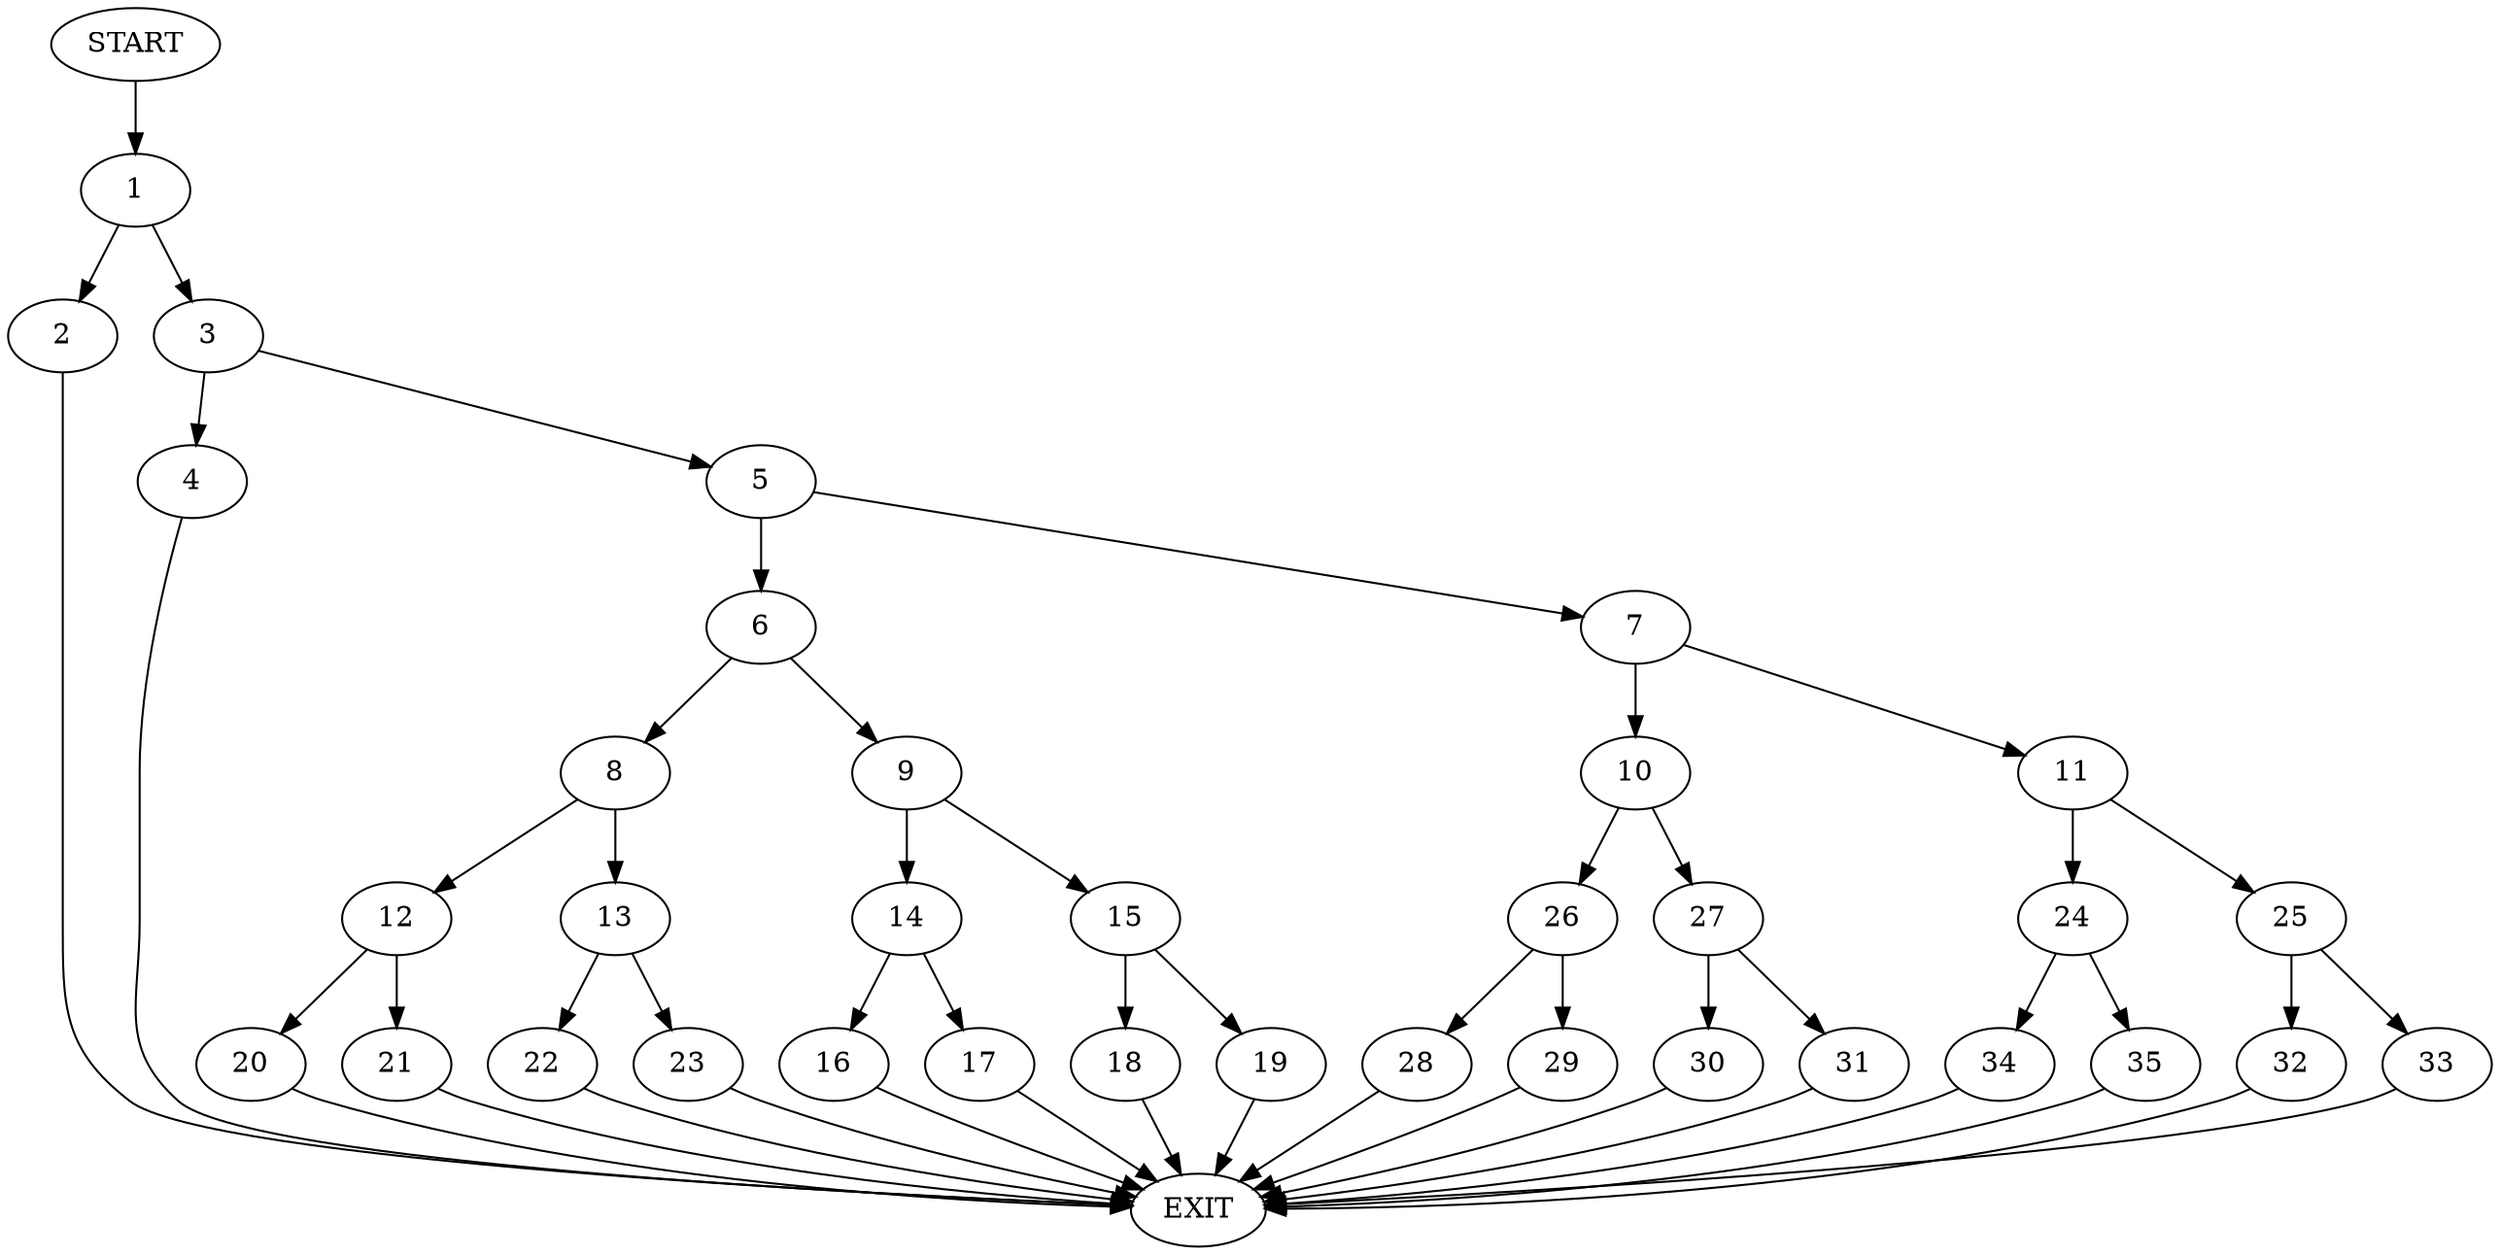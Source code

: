 digraph {
0 [label="START"]
36 [label="EXIT"]
0 -> 1
1 -> 2
1 -> 3
3 -> 4
3 -> 5
2 -> 36
4 -> 36
5 -> 6
5 -> 7
6 -> 8
6 -> 9
7 -> 10
7 -> 11
8 -> 12
8 -> 13
9 -> 14
9 -> 15
14 -> 16
14 -> 17
15 -> 18
15 -> 19
16 -> 36
17 -> 36
19 -> 36
18 -> 36
12 -> 20
12 -> 21
13 -> 22
13 -> 23
20 -> 36
21 -> 36
22 -> 36
23 -> 36
11 -> 24
11 -> 25
10 -> 26
10 -> 27
26 -> 28
26 -> 29
27 -> 30
27 -> 31
28 -> 36
29 -> 36
31 -> 36
30 -> 36
25 -> 32
25 -> 33
24 -> 34
24 -> 35
32 -> 36
33 -> 36
34 -> 36
35 -> 36
}
